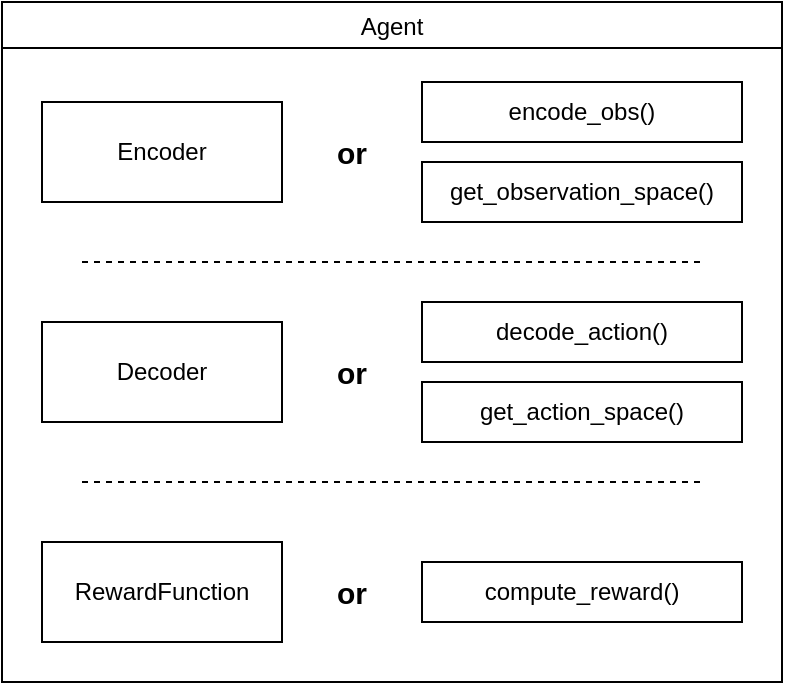 <mxfile version="14.6.13" type="device"><diagram id="vhDOHUs4lxAARjr-75OS" name="Page-1"><mxGraphModel dx="1106" dy="822" grid="1" gridSize="10" guides="1" tooltips="1" connect="1" arrows="1" fold="1" page="1" pageScale="1" pageWidth="827" pageHeight="1169" math="0" shadow="0"><root><mxCell id="0"/><mxCell id="1" parent="0"/><mxCell id="13FSeqZ5DP0RLm-tXGDp-1" value="Agent" style="swimlane;fontStyle=0" vertex="1" parent="1"><mxGeometry x="90" y="40" width="390" height="340" as="geometry"/></mxCell><mxCell id="13FSeqZ5DP0RLm-tXGDp-2" value="Encoder" style="rounded=0;whiteSpace=wrap;html=1;" vertex="1" parent="13FSeqZ5DP0RLm-tXGDp-1"><mxGeometry x="20" y="50" width="120" height="50" as="geometry"/></mxCell><mxCell id="13FSeqZ5DP0RLm-tXGDp-4" value="RewardFunction" style="rounded=0;whiteSpace=wrap;html=1;" vertex="1" parent="13FSeqZ5DP0RLm-tXGDp-1"><mxGeometry x="20" y="270" width="120" height="50" as="geometry"/></mxCell><mxCell id="13FSeqZ5DP0RLm-tXGDp-6" value="or" style="text;html=1;strokeColor=none;fillColor=none;align=center;verticalAlign=middle;whiteSpace=wrap;rounded=0;fontStyle=1;fontSize=15;" vertex="1" parent="13FSeqZ5DP0RLm-tXGDp-1"><mxGeometry x="150" y="60" width="50" height="30" as="geometry"/></mxCell><mxCell id="13FSeqZ5DP0RLm-tXGDp-7" value="encode_obs()" style="rounded=0;whiteSpace=wrap;html=1;" vertex="1" parent="13FSeqZ5DP0RLm-tXGDp-1"><mxGeometry x="210" y="40" width="160" height="30" as="geometry"/></mxCell><mxCell id="13FSeqZ5DP0RLm-tXGDp-8" value="get_observation_space()" style="rounded=0;whiteSpace=wrap;html=1;" vertex="1" parent="13FSeqZ5DP0RLm-tXGDp-1"><mxGeometry x="210" y="80" width="160" height="30" as="geometry"/></mxCell><mxCell id="13FSeqZ5DP0RLm-tXGDp-9" value="Decoder" style="rounded=0;whiteSpace=wrap;html=1;" vertex="1" parent="13FSeqZ5DP0RLm-tXGDp-1"><mxGeometry x="20" y="160" width="120" height="50" as="geometry"/></mxCell><mxCell id="13FSeqZ5DP0RLm-tXGDp-10" value="or" style="text;html=1;strokeColor=none;fillColor=none;align=center;verticalAlign=middle;whiteSpace=wrap;rounded=0;fontStyle=1;fontSize=15;" vertex="1" parent="13FSeqZ5DP0RLm-tXGDp-1"><mxGeometry x="150" y="170" width="50" height="30" as="geometry"/></mxCell><mxCell id="13FSeqZ5DP0RLm-tXGDp-11" value="decode_action()" style="rounded=0;whiteSpace=wrap;html=1;" vertex="1" parent="13FSeqZ5DP0RLm-tXGDp-1"><mxGeometry x="210" y="150" width="160" height="30" as="geometry"/></mxCell><mxCell id="13FSeqZ5DP0RLm-tXGDp-12" value="get_action_space()" style="rounded=0;whiteSpace=wrap;html=1;" vertex="1" parent="13FSeqZ5DP0RLm-tXGDp-1"><mxGeometry x="210" y="190" width="160" height="30" as="geometry"/></mxCell><mxCell id="13FSeqZ5DP0RLm-tXGDp-13" value="or" style="text;html=1;strokeColor=none;fillColor=none;align=center;verticalAlign=middle;whiteSpace=wrap;rounded=0;fontStyle=1;fontSize=15;" vertex="1" parent="13FSeqZ5DP0RLm-tXGDp-1"><mxGeometry x="150" y="280" width="50" height="30" as="geometry"/></mxCell><mxCell id="13FSeqZ5DP0RLm-tXGDp-14" value="compute_reward()" style="rounded=0;whiteSpace=wrap;html=1;" vertex="1" parent="13FSeqZ5DP0RLm-tXGDp-1"><mxGeometry x="210" y="280" width="160" height="30" as="geometry"/></mxCell><mxCell id="13FSeqZ5DP0RLm-tXGDp-15" value="" style="endArrow=none;dashed=1;html=1;fontSize=15;" edge="1" parent="1"><mxGeometry width="50" height="50" relative="1" as="geometry"><mxPoint x="130" y="280" as="sourcePoint"/><mxPoint x="440" y="280" as="targetPoint"/></mxGeometry></mxCell><mxCell id="13FSeqZ5DP0RLm-tXGDp-16" value="" style="endArrow=none;dashed=1;html=1;fontSize=15;" edge="1" parent="1"><mxGeometry width="50" height="50" relative="1" as="geometry"><mxPoint x="130" y="170" as="sourcePoint"/><mxPoint x="440" y="170" as="targetPoint"/></mxGeometry></mxCell></root></mxGraphModel></diagram></mxfile>
